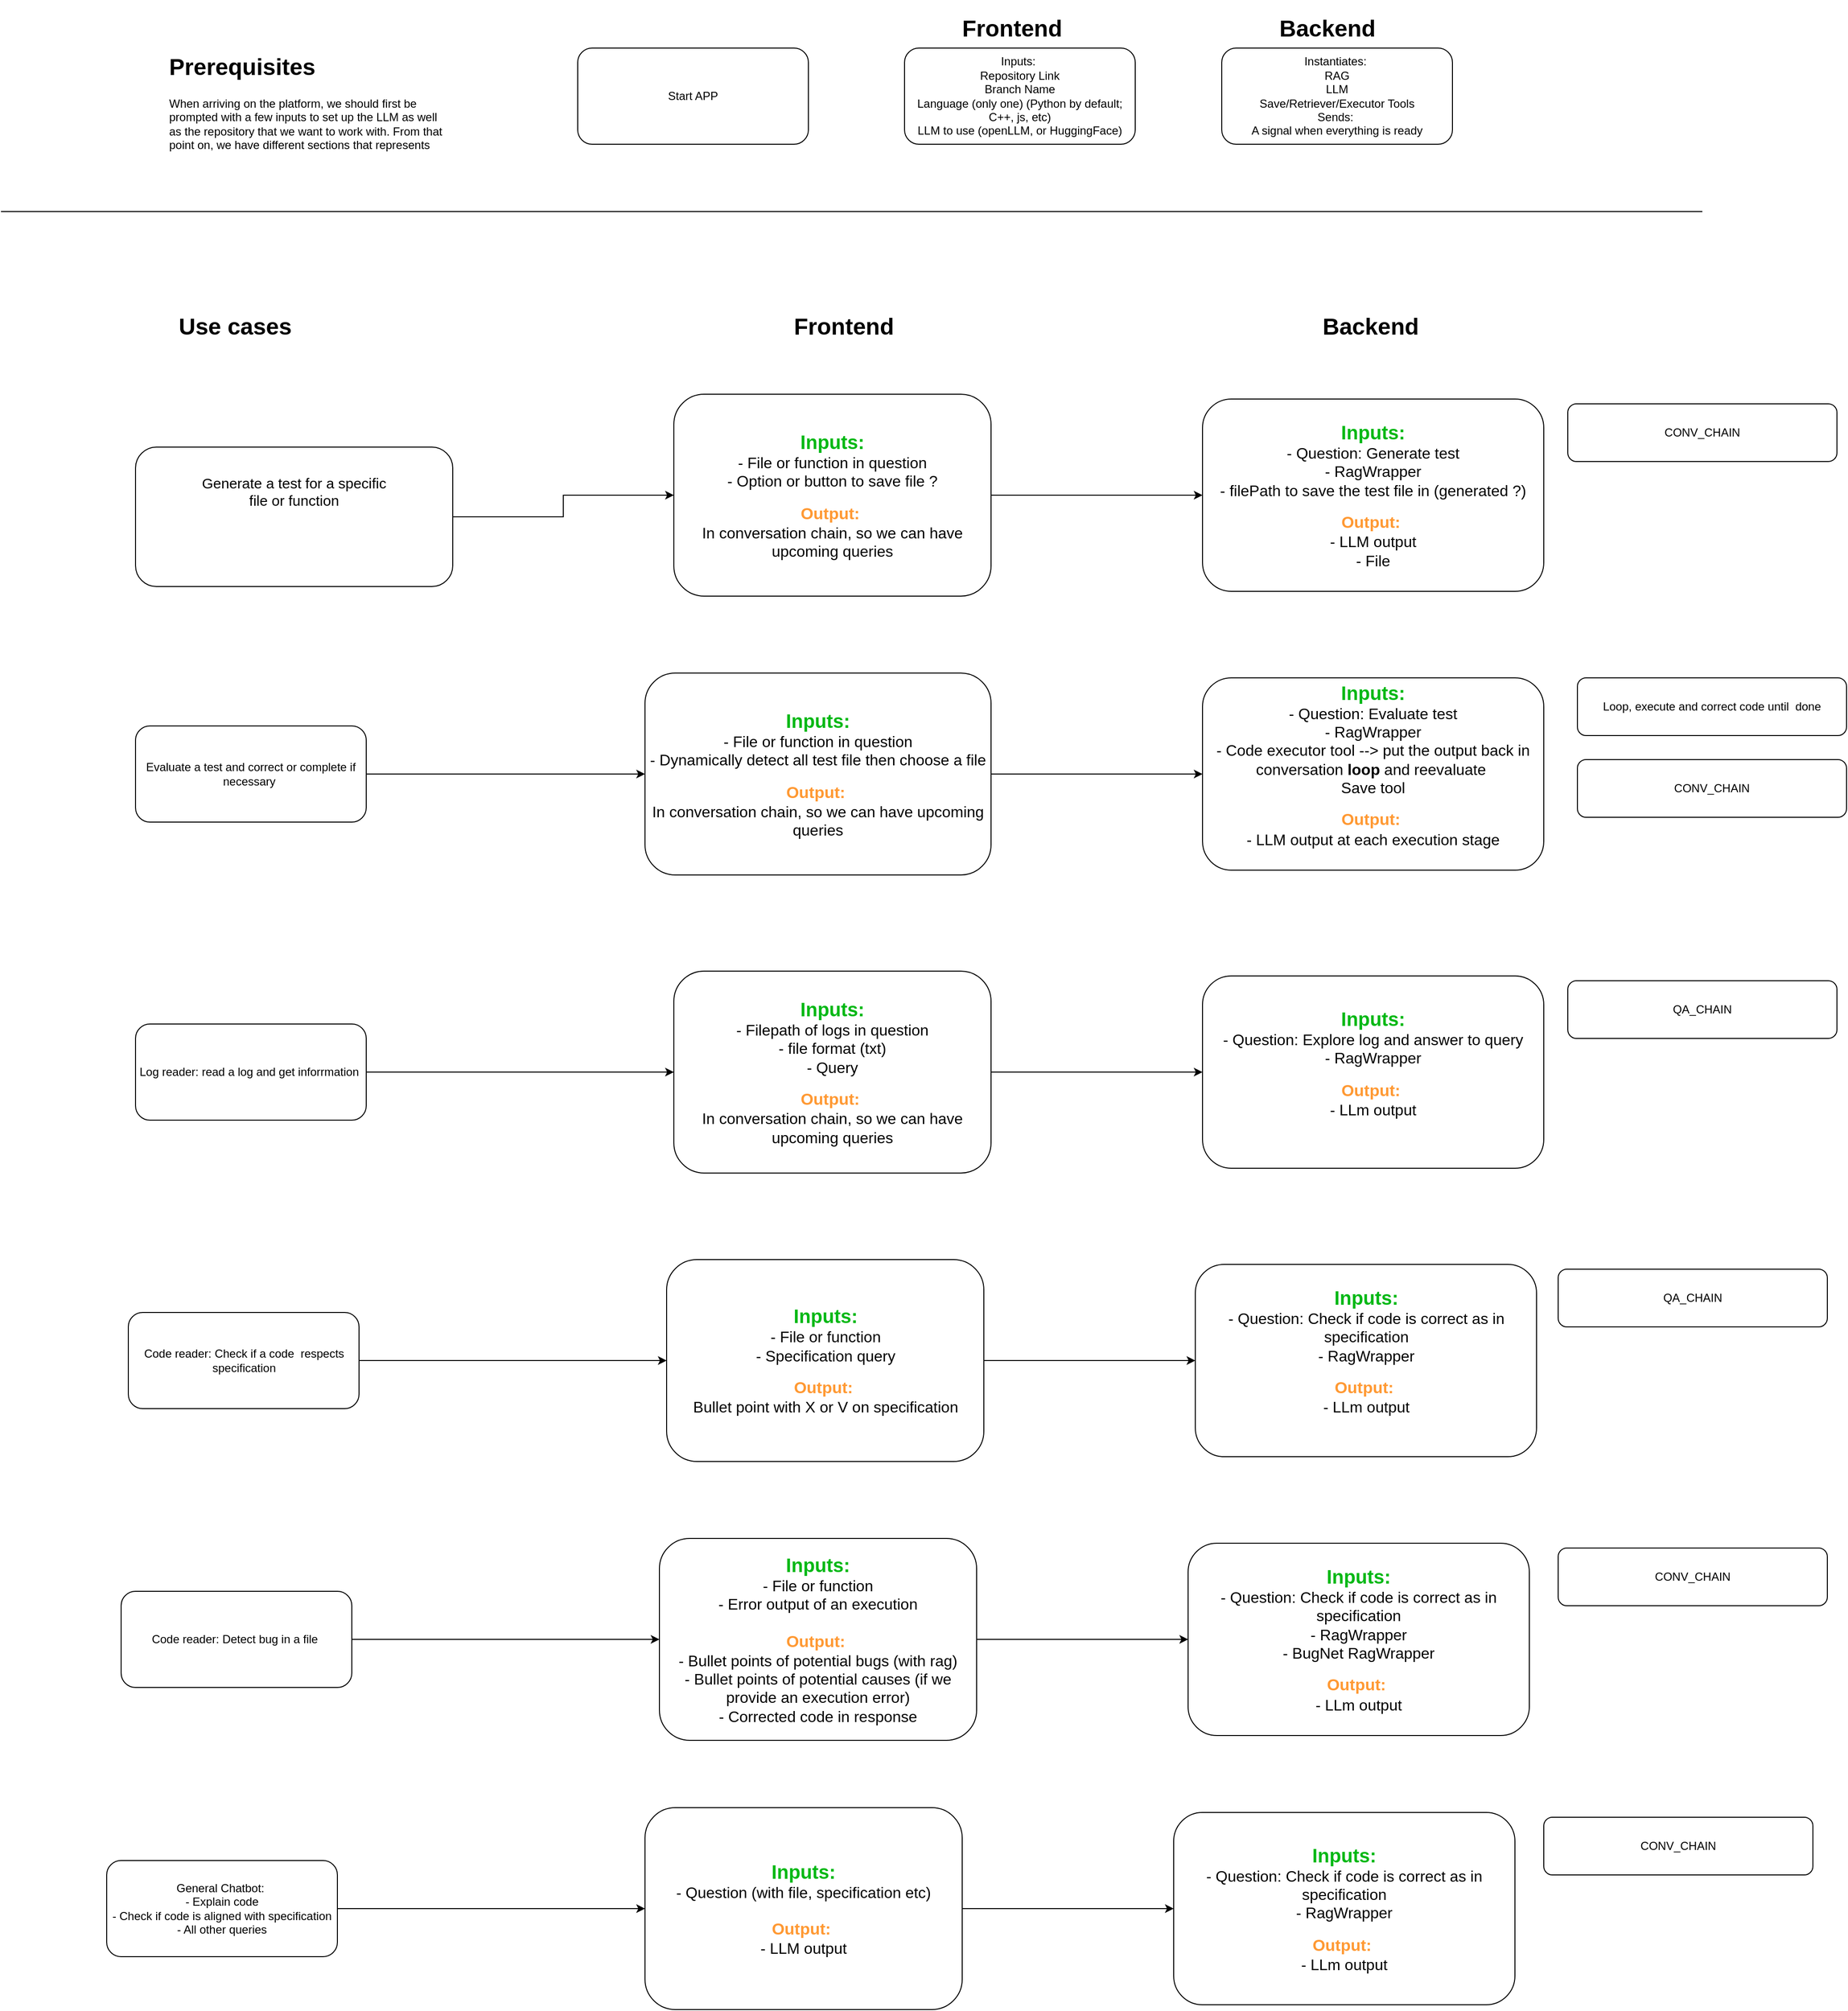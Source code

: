 <mxfile version="23.1.5" type="device">
  <diagram name="Page-1" id="fIOvvijHxLkieUXg9U--">
    <mxGraphModel dx="3811" dy="3126" grid="1" gridSize="10" guides="1" tooltips="1" connect="1" arrows="1" fold="1" page="0" pageScale="1" pageWidth="850" pageHeight="1100" math="0" shadow="0">
      <root>
        <mxCell id="0" />
        <mxCell id="1" parent="0" />
        <mxCell id="N27zKwIqAkrmRE_ig5TF-2" style="edgeStyle=orthogonalEdgeStyle;rounded=0;orthogonalLoop=1;jettySize=auto;html=1;" parent="1" source="sUPVAXe8qwxZZiAcADtu-3" target="sUPVAXe8qwxZZiAcADtu-20" edge="1">
          <mxGeometry relative="1" as="geometry" />
        </mxCell>
        <mxCell id="sUPVAXe8qwxZZiAcADtu-3" value="&lt;font style=&quot;font-size: 15px;&quot;&gt;Generate a test for a specific &lt;br&gt;file or function&lt;br&gt;&lt;/font&gt;&lt;div style=&quot;font-size: 15px;&quot;&gt;&lt;font style=&quot;font-size: 15px;&quot;&gt;&lt;br&gt;&lt;/font&gt;&lt;/div&gt;&lt;div style=&quot;font-size: 15px;&quot;&gt;&lt;span style=&quot;font-family: Calibri, sans-serif; text-align: left;&quot;&gt;&lt;font style=&quot;font-size: 15px;&quot; color=&quot;#ffffff&quot;&gt;Generate missing tests improving the code coverage (positive and negative tests)&amp;nbsp;&lt;/font&gt;&lt;/span&gt;&lt;br&gt;&lt;/div&gt;" style="rounded=1;whiteSpace=wrap;html=1;" parent="1" vertex="1">
          <mxGeometry x="20" y="-615" width="330" height="145" as="geometry" />
        </mxCell>
        <mxCell id="sUPVAXe8qwxZZiAcADtu-8" value="&lt;h1&gt;&lt;span style=&quot;background-color: initial;&quot;&gt;Use cases&lt;/span&gt;&lt;/h1&gt;" style="text;html=1;strokeColor=none;fillColor=none;spacing=5;spacingTop=-20;whiteSpace=wrap;overflow=hidden;rounded=0;" parent="1" vertex="1">
          <mxGeometry x="60" y="-760" width="130" height="40" as="geometry" />
        </mxCell>
        <mxCell id="sUPVAXe8qwxZZiAcADtu-9" value="&lt;h1&gt;&lt;span style=&quot;background-color: initial;&quot;&gt;Frontend&lt;/span&gt;&lt;/h1&gt;" style="text;html=1;strokeColor=none;fillColor=none;spacing=5;spacingTop=-20;whiteSpace=wrap;overflow=hidden;rounded=0;" parent="1" vertex="1">
          <mxGeometry x="700" y="-760" width="130" height="40" as="geometry" />
        </mxCell>
        <mxCell id="sUPVAXe8qwxZZiAcADtu-10" value="&lt;h1&gt;&lt;span style=&quot;background-color: initial;&quot;&gt;Backend&lt;/span&gt;&lt;/h1&gt;" style="text;html=1;strokeColor=none;fillColor=none;spacing=5;spacingTop=-20;whiteSpace=wrap;overflow=hidden;rounded=0;" parent="1" vertex="1">
          <mxGeometry x="1250" y="-760" width="130" height="40" as="geometry" />
        </mxCell>
        <mxCell id="sUPVAXe8qwxZZiAcADtu-12" value="&lt;h1&gt;&lt;span style=&quot;background-color: initial;&quot;&gt;Prerequisites&lt;/span&gt;&lt;/h1&gt;&lt;div&gt;&lt;span style=&quot;background-color: initial;&quot;&gt;When arriving on the platform, we should first be prompted with a few inputs to set up the LLM as well as the repository that we want to work with. From that point on, we have different sections that represents&amp;nbsp;&lt;/span&gt;&lt;/div&gt;" style="text;html=1;strokeColor=none;fillColor=none;spacing=5;spacingTop=-20;whiteSpace=wrap;overflow=hidden;rounded=0;" parent="1" vertex="1">
          <mxGeometry x="50" y="-1030" width="300" height="140" as="geometry" />
        </mxCell>
        <mxCell id="sUPVAXe8qwxZZiAcADtu-13" value="Start APP" style="rounded=1;whiteSpace=wrap;html=1;" parent="1" vertex="1">
          <mxGeometry x="480" y="-1030" width="240" height="100" as="geometry" />
        </mxCell>
        <mxCell id="sUPVAXe8qwxZZiAcADtu-14" value="Inputs:&amp;nbsp;&lt;br&gt;Repository Link&lt;br&gt;Branch Name&lt;br&gt;Language (only one) (Python by default; C++, js, etc)&lt;br&gt;LLM to use (openLLM, or HuggingFace)" style="rounded=1;whiteSpace=wrap;html=1;" parent="1" vertex="1">
          <mxGeometry x="820" y="-1030" width="240" height="100" as="geometry" />
        </mxCell>
        <mxCell id="sUPVAXe8qwxZZiAcADtu-15" value="Instantiates:&amp;nbsp;&lt;br&gt;RAG&lt;br&gt;LLM&lt;br&gt;Save/Retriever/Executor Tools&lt;br&gt;Sends:&amp;nbsp;&lt;br&gt;A signal when everything is ready" style="rounded=1;whiteSpace=wrap;html=1;" parent="1" vertex="1">
          <mxGeometry x="1150" y="-1030" width="240" height="100" as="geometry" />
        </mxCell>
        <mxCell id="sUPVAXe8qwxZZiAcADtu-16" value="&lt;h1&gt;&lt;span style=&quot;background-color: initial;&quot;&gt;Frontend&lt;/span&gt;&lt;/h1&gt;" style="text;html=1;strokeColor=none;fillColor=none;spacing=5;spacingTop=-20;whiteSpace=wrap;overflow=hidden;rounded=0;" parent="1" vertex="1">
          <mxGeometry x="875" y="-1070" width="130" height="40" as="geometry" />
        </mxCell>
        <mxCell id="sUPVAXe8qwxZZiAcADtu-17" value="&lt;h1&gt;&lt;span style=&quot;background-color: initial;&quot;&gt;Backend&lt;/span&gt;&lt;/h1&gt;" style="text;html=1;strokeColor=none;fillColor=none;spacing=5;spacingTop=-20;whiteSpace=wrap;overflow=hidden;rounded=0;" parent="1" vertex="1">
          <mxGeometry x="1205" y="-1070" width="130" height="40" as="geometry" />
        </mxCell>
        <mxCell id="sUPVAXe8qwxZZiAcADtu-18" value="" style="endArrow=none;html=1;rounded=0;" parent="1" edge="1">
          <mxGeometry width="50" height="50" relative="1" as="geometry">
            <mxPoint x="-120" y="-860" as="sourcePoint" />
            <mxPoint x="1650" y="-860" as="targetPoint" />
            <Array as="points">
              <mxPoint x="810" y="-860" />
            </Array>
          </mxGeometry>
        </mxCell>
        <mxCell id="sUPVAXe8qwxZZiAcADtu-19" value="&lt;b style=&quot;color: rgb(2, 184, 21); font-size: 20px;&quot;&gt;Inputs:&lt;br&gt;&lt;/b&gt;&lt;font style=&quot;font-size: 16px;&quot;&gt;- Question: Generate test&lt;br&gt;- RagWrapper&lt;br&gt;- filePath to save the test file in (generated ?)&lt;br&gt;&lt;/font&gt;&lt;br&gt;&lt;div style=&quot;font-size: 17px;&quot;&gt;&lt;font color=&quot;#ff9933&quot;&gt;&lt;b&gt;Output:&amp;nbsp;&lt;/b&gt;&lt;/font&gt;&lt;/div&gt;&lt;font style=&quot;font-size: 16px;&quot;&gt;- LLM output&lt;br&gt;- File&lt;/font&gt;" style="rounded=1;whiteSpace=wrap;html=1;" parent="1" vertex="1">
          <mxGeometry x="1130" y="-665" width="355" height="200" as="geometry" />
        </mxCell>
        <mxCell id="N27zKwIqAkrmRE_ig5TF-4" style="edgeStyle=orthogonalEdgeStyle;rounded=0;orthogonalLoop=1;jettySize=auto;html=1;exitX=1;exitY=0.5;exitDx=0;exitDy=0;entryX=0;entryY=0.5;entryDx=0;entryDy=0;" parent="1" source="sUPVAXe8qwxZZiAcADtu-20" target="sUPVAXe8qwxZZiAcADtu-19" edge="1">
          <mxGeometry relative="1" as="geometry" />
        </mxCell>
        <mxCell id="sUPVAXe8qwxZZiAcADtu-20" value="&lt;font color=&quot;#02b815&quot; style=&quot;font-size: 20px;&quot;&gt;&lt;b&gt;Inputs: &lt;br&gt;&lt;/b&gt;&lt;/font&gt;&lt;font style=&quot;font-size: 16px;&quot;&gt;- File or function in question&lt;/font&gt;&lt;div style=&quot;font-size: 16px;&quot;&gt;&lt;font style=&quot;font-size: 16px;&quot;&gt;- Option or button to save file ?&lt;/font&gt;&lt;/div&gt;&lt;div&gt;&lt;br&gt;&lt;/div&gt;&lt;div style=&quot;font-size: 17px;&quot;&gt;&lt;font color=&quot;#ff9933&quot; style=&quot;font-size: 17px;&quot;&gt;&lt;b&gt;Output:&amp;nbsp;&lt;/b&gt;&lt;/font&gt;&lt;/div&gt;&lt;div style=&quot;&quot;&gt;&lt;font style=&quot;font-size: 16px;&quot;&gt;In conversation chain, so we can have upcoming queries&lt;/font&gt;&lt;/div&gt;" style="rounded=1;whiteSpace=wrap;html=1;" parent="1" vertex="1">
          <mxGeometry x="580" y="-670" width="330" height="210" as="geometry" />
        </mxCell>
        <mxCell id="N27zKwIqAkrmRE_ig5TF-25" style="edgeStyle=orthogonalEdgeStyle;rounded=0;orthogonalLoop=1;jettySize=auto;html=1;" parent="1" source="N27zKwIqAkrmRE_ig5TF-26" target="N27zKwIqAkrmRE_ig5TF-29" edge="1">
          <mxGeometry relative="1" as="geometry" />
        </mxCell>
        <mxCell id="N27zKwIqAkrmRE_ig5TF-26" value="Evaluate a test and correct or complete if necessary&amp;nbsp;" style="rounded=1;whiteSpace=wrap;html=1;" parent="1" vertex="1">
          <mxGeometry x="20" y="-325" width="240" height="100" as="geometry" />
        </mxCell>
        <mxCell id="N27zKwIqAkrmRE_ig5TF-27" value="&lt;b style=&quot;color: rgb(2, 184, 21); font-size: 20px;&quot;&gt;Inputs:&lt;br&gt;&lt;/b&gt;&lt;font style=&quot;font-size: 16px;&quot;&gt;- Question: Evaluate test&lt;br&gt;- RagWrapper&lt;br&gt;- Code executor tool --&amp;gt; put the output back in conversation &lt;b&gt;loop&lt;/b&gt; and reevaluate&amp;nbsp;&lt;br&gt;Save tool&lt;br&gt;&lt;/font&gt;&lt;br&gt;&lt;div style=&quot;font-size: 17px;&quot;&gt;&lt;font color=&quot;#ff9933&quot;&gt;&lt;b&gt;Output:&amp;nbsp;&lt;/b&gt;&lt;/font&gt;&lt;/div&gt;&lt;font style=&quot;font-size: 16px;&quot;&gt;- LLM output at each execution stage&lt;br&gt;&lt;br&gt;&lt;/font&gt;" style="rounded=1;whiteSpace=wrap;html=1;" parent="1" vertex="1">
          <mxGeometry x="1130" y="-375" width="355" height="200" as="geometry" />
        </mxCell>
        <mxCell id="N27zKwIqAkrmRE_ig5TF-28" style="edgeStyle=orthogonalEdgeStyle;rounded=0;orthogonalLoop=1;jettySize=auto;html=1;exitX=1;exitY=0.5;exitDx=0;exitDy=0;entryX=0;entryY=0.5;entryDx=0;entryDy=0;" parent="1" source="N27zKwIqAkrmRE_ig5TF-29" target="N27zKwIqAkrmRE_ig5TF-27" edge="1">
          <mxGeometry relative="1" as="geometry" />
        </mxCell>
        <mxCell id="N27zKwIqAkrmRE_ig5TF-29" value="&lt;font color=&quot;#02b815&quot; style=&quot;font-size: 20px;&quot;&gt;&lt;b&gt;Inputs: &lt;br&gt;&lt;/b&gt;&lt;/font&gt;&lt;font style=&quot;font-size: 16px;&quot;&gt;- File or function in question&lt;/font&gt;&lt;div style=&quot;font-size: 16px;&quot;&gt;- Dynamically detect all test file then choose a file&lt;/div&gt;&lt;div&gt;&lt;br&gt;&lt;/div&gt;&lt;div style=&quot;font-size: 17px;&quot;&gt;&lt;font color=&quot;#ff9933&quot; style=&quot;font-size: 17px;&quot;&gt;&lt;b&gt;Output:&amp;nbsp;&lt;/b&gt;&lt;/font&gt;&lt;/div&gt;&lt;div style=&quot;&quot;&gt;&lt;font style=&quot;font-size: 16px;&quot;&gt;In conversation chain, so we can have upcoming queries&lt;/font&gt;&lt;/div&gt;" style="rounded=1;whiteSpace=wrap;html=1;" parent="1" vertex="1">
          <mxGeometry x="550" y="-380" width="360" height="210" as="geometry" />
        </mxCell>
        <mxCell id="N27zKwIqAkrmRE_ig5TF-30" style="edgeStyle=orthogonalEdgeStyle;rounded=0;orthogonalLoop=1;jettySize=auto;html=1;" parent="1" source="N27zKwIqAkrmRE_ig5TF-31" target="N27zKwIqAkrmRE_ig5TF-34" edge="1">
          <mxGeometry relative="1" as="geometry" />
        </mxCell>
        <mxCell id="N27zKwIqAkrmRE_ig5TF-31" value="Log reader: read a log and get inforrmation&amp;nbsp;" style="rounded=1;whiteSpace=wrap;html=1;" parent="1" vertex="1">
          <mxGeometry x="20" y="-15" width="240" height="100" as="geometry" />
        </mxCell>
        <mxCell id="N27zKwIqAkrmRE_ig5TF-32" value="&lt;b style=&quot;color: rgb(2, 184, 21); font-size: 20px;&quot;&gt;Inputs:&lt;br&gt;&lt;/b&gt;&lt;font style=&quot;font-size: 16px;&quot;&gt;- Question: Explore log and answer to query&lt;br&gt;- RagWrapper&lt;br&gt;&lt;/font&gt;&lt;br&gt;&lt;div style=&quot;font-size: 17px;&quot;&gt;&lt;font color=&quot;#ff9933&quot;&gt;&lt;b&gt;Output:&amp;nbsp;&lt;/b&gt;&lt;/font&gt;&lt;/div&gt;&lt;font style=&quot;font-size: 16px;&quot;&gt;- LLm output&lt;br&gt;&lt;br&gt;&lt;/font&gt;" style="rounded=1;whiteSpace=wrap;html=1;" parent="1" vertex="1">
          <mxGeometry x="1130" y="-65" width="355" height="200" as="geometry" />
        </mxCell>
        <mxCell id="N27zKwIqAkrmRE_ig5TF-33" style="edgeStyle=orthogonalEdgeStyle;rounded=0;orthogonalLoop=1;jettySize=auto;html=1;exitX=1;exitY=0.5;exitDx=0;exitDy=0;entryX=0;entryY=0.5;entryDx=0;entryDy=0;" parent="1" source="N27zKwIqAkrmRE_ig5TF-34" target="N27zKwIqAkrmRE_ig5TF-32" edge="1">
          <mxGeometry relative="1" as="geometry" />
        </mxCell>
        <mxCell id="N27zKwIqAkrmRE_ig5TF-34" value="&lt;font color=&quot;#02b815&quot; style=&quot;font-size: 20px;&quot;&gt;&lt;b&gt;Inputs: &lt;br&gt;&lt;/b&gt;&lt;/font&gt;&lt;font style=&quot;font-size: 16px;&quot;&gt;- Filepath of logs in question&lt;br&gt;- file format (txt)&lt;br&gt;- Query&lt;br&gt;&lt;/font&gt;&lt;div&gt;&lt;br&gt;&lt;/div&gt;&lt;div style=&quot;font-size: 17px;&quot;&gt;&lt;font color=&quot;#ff9933&quot; style=&quot;font-size: 17px;&quot;&gt;&lt;b&gt;Output:&amp;nbsp;&lt;/b&gt;&lt;/font&gt;&lt;/div&gt;&lt;div style=&quot;&quot;&gt;&lt;font style=&quot;font-size: 16px;&quot;&gt;In conversation chain, so we can have upcoming queries&lt;/font&gt;&lt;/div&gt;" style="rounded=1;whiteSpace=wrap;html=1;" parent="1" vertex="1">
          <mxGeometry x="580" y="-70" width="330" height="210" as="geometry" />
        </mxCell>
        <mxCell id="N27zKwIqAkrmRE_ig5TF-35" style="edgeStyle=orthogonalEdgeStyle;rounded=0;orthogonalLoop=1;jettySize=auto;html=1;" parent="1" source="N27zKwIqAkrmRE_ig5TF-36" target="N27zKwIqAkrmRE_ig5TF-39" edge="1">
          <mxGeometry relative="1" as="geometry" />
        </mxCell>
        <mxCell id="N27zKwIqAkrmRE_ig5TF-36" value="Code reader: Check if a code&amp;nbsp; respects specification" style="rounded=1;whiteSpace=wrap;html=1;" parent="1" vertex="1">
          <mxGeometry x="12.5" y="285" width="240" height="100" as="geometry" />
        </mxCell>
        <mxCell id="N27zKwIqAkrmRE_ig5TF-37" value="&lt;b style=&quot;color: rgb(2, 184, 21); font-size: 20px;&quot;&gt;Inputs:&lt;br&gt;&lt;/b&gt;&lt;font style=&quot;font-size: 16px;&quot;&gt;- Question: Check if code is correct as in specification&lt;br&gt;- RagWrapper&lt;br&gt;&lt;/font&gt;&lt;br&gt;&lt;div style=&quot;font-size: 17px;&quot;&gt;&lt;font color=&quot;#ff9933&quot;&gt;&lt;b&gt;Output:&amp;nbsp;&lt;/b&gt;&lt;/font&gt;&lt;/div&gt;&lt;font style=&quot;font-size: 16px;&quot;&gt;- LLm output&lt;br&gt;&lt;br&gt;&lt;/font&gt;" style="rounded=1;whiteSpace=wrap;html=1;" parent="1" vertex="1">
          <mxGeometry x="1122.5" y="235" width="355" height="200" as="geometry" />
        </mxCell>
        <mxCell id="N27zKwIqAkrmRE_ig5TF-38" style="edgeStyle=orthogonalEdgeStyle;rounded=0;orthogonalLoop=1;jettySize=auto;html=1;exitX=1;exitY=0.5;exitDx=0;exitDy=0;entryX=0;entryY=0.5;entryDx=0;entryDy=0;" parent="1" source="N27zKwIqAkrmRE_ig5TF-39" target="N27zKwIqAkrmRE_ig5TF-37" edge="1">
          <mxGeometry relative="1" as="geometry" />
        </mxCell>
        <mxCell id="N27zKwIqAkrmRE_ig5TF-39" value="&lt;font color=&quot;#02b815&quot; style=&quot;font-size: 20px;&quot;&gt;&lt;b&gt;Inputs: &lt;br&gt;&lt;/b&gt;&lt;/font&gt;&lt;font style=&quot;font-size: 16px;&quot;&gt;- File or function&lt;br&gt;- Specification query&lt;br&gt;&lt;/font&gt;&lt;div&gt;&lt;br&gt;&lt;/div&gt;&lt;div style=&quot;font-size: 17px;&quot;&gt;&lt;font color=&quot;#ff9933&quot; style=&quot;font-size: 17px;&quot;&gt;&lt;b&gt;Output:&amp;nbsp;&lt;/b&gt;&lt;/font&gt;&lt;/div&gt;&lt;div style=&quot;&quot;&gt;&lt;span style=&quot;font-size: 16px;&quot;&gt;Bullet point with X or V on specification&lt;/span&gt;&lt;/div&gt;" style="rounded=1;whiteSpace=wrap;html=1;" parent="1" vertex="1">
          <mxGeometry x="572.5" y="230" width="330" height="210" as="geometry" />
        </mxCell>
        <mxCell id="N27zKwIqAkrmRE_ig5TF-41" style="edgeStyle=orthogonalEdgeStyle;rounded=0;orthogonalLoop=1;jettySize=auto;html=1;" parent="1" source="N27zKwIqAkrmRE_ig5TF-42" target="N27zKwIqAkrmRE_ig5TF-45" edge="1">
          <mxGeometry relative="1" as="geometry" />
        </mxCell>
        <mxCell id="N27zKwIqAkrmRE_ig5TF-42" value="Code reader: Detect bug in a file&amp;nbsp;" style="rounded=1;whiteSpace=wrap;html=1;" parent="1" vertex="1">
          <mxGeometry x="5" y="575" width="240" height="100" as="geometry" />
        </mxCell>
        <mxCell id="N27zKwIqAkrmRE_ig5TF-43" value="&lt;b style=&quot;color: rgb(2, 184, 21); font-size: 20px;&quot;&gt;Inputs:&lt;br&gt;&lt;/b&gt;&lt;font style=&quot;font-size: 16px;&quot;&gt;- Question: Check if code is correct as in specification&lt;br&gt;- RagWrapper&lt;br&gt;- BugNet RagWrapper&lt;br&gt;&lt;/font&gt;&lt;br&gt;&lt;div style=&quot;font-size: 17px;&quot;&gt;&lt;font color=&quot;#ff9933&quot;&gt;&lt;b&gt;Output:&amp;nbsp;&lt;/b&gt;&lt;/font&gt;&lt;/div&gt;&lt;font style=&quot;font-size: 16px;&quot;&gt;- LLm output&lt;br&gt;&lt;/font&gt;" style="rounded=1;whiteSpace=wrap;html=1;" parent="1" vertex="1">
          <mxGeometry x="1115" y="525" width="355" height="200" as="geometry" />
        </mxCell>
        <mxCell id="N27zKwIqAkrmRE_ig5TF-44" style="edgeStyle=orthogonalEdgeStyle;rounded=0;orthogonalLoop=1;jettySize=auto;html=1;exitX=1;exitY=0.5;exitDx=0;exitDy=0;entryX=0;entryY=0.5;entryDx=0;entryDy=0;" parent="1" source="N27zKwIqAkrmRE_ig5TF-45" target="N27zKwIqAkrmRE_ig5TF-43" edge="1">
          <mxGeometry relative="1" as="geometry" />
        </mxCell>
        <mxCell id="N27zKwIqAkrmRE_ig5TF-45" value="&lt;font color=&quot;#02b815&quot; style=&quot;font-size: 20px;&quot;&gt;&lt;b&gt;Inputs: &lt;br&gt;&lt;/b&gt;&lt;/font&gt;&lt;font style=&quot;font-size: 16px;&quot;&gt;- File or function&lt;br&gt;- Error output of an execution&lt;br&gt;&lt;br&gt;&lt;/font&gt;&lt;div style=&quot;font-size: 17px;&quot;&gt;&lt;font color=&quot;#ff9933&quot; style=&quot;font-size: 17px;&quot;&gt;&lt;b&gt;Output:&amp;nbsp;&lt;/b&gt;&lt;/font&gt;&lt;/div&gt;&lt;div style=&quot;&quot;&gt;&lt;span style=&quot;font-size: 16px;&quot;&gt;- Bullet points of potential bugs (with rag)&lt;/span&gt;&lt;/div&gt;&lt;div style=&quot;&quot;&gt;&lt;span style=&quot;font-size: 16px;&quot;&gt;- Bullet points of potential causes (if we provide an execution error)&lt;/span&gt;&lt;/div&gt;&lt;div style=&quot;&quot;&gt;&lt;span style=&quot;font-size: 16px;&quot;&gt;- Corrected code in response&lt;/span&gt;&lt;/div&gt;" style="rounded=1;whiteSpace=wrap;html=1;" parent="1" vertex="1">
          <mxGeometry x="565" y="520" width="330" height="210" as="geometry" />
        </mxCell>
        <mxCell id="N27zKwIqAkrmRE_ig5TF-48" value="Loop, execute and correct code until&amp;nbsp; done" style="rounded=1;whiteSpace=wrap;html=1;" parent="1" vertex="1">
          <mxGeometry x="1520" y="-375" width="280" height="60" as="geometry" />
        </mxCell>
        <mxCell id="N27zKwIqAkrmRE_ig5TF-49" value="CONV_CHAIN" style="rounded=1;whiteSpace=wrap;html=1;" parent="1" vertex="1">
          <mxGeometry x="1500" y="530" width="280" height="60" as="geometry" />
        </mxCell>
        <mxCell id="N27zKwIqAkrmRE_ig5TF-50" value="CONV_CHAIN" style="rounded=1;whiteSpace=wrap;html=1;" parent="1" vertex="1">
          <mxGeometry x="1520" y="-290" width="280" height="60" as="geometry" />
        </mxCell>
        <mxCell id="N27zKwIqAkrmRE_ig5TF-51" value="QA_CHAIN" style="rounded=1;whiteSpace=wrap;html=1;" parent="1" vertex="1">
          <mxGeometry x="1500" y="240" width="280" height="60" as="geometry" />
        </mxCell>
        <mxCell id="N27zKwIqAkrmRE_ig5TF-52" style="edgeStyle=orthogonalEdgeStyle;rounded=0;orthogonalLoop=1;jettySize=auto;html=1;exitX=0.5;exitY=1;exitDx=0;exitDy=0;" parent="1" source="N27zKwIqAkrmRE_ig5TF-49" target="N27zKwIqAkrmRE_ig5TF-49" edge="1">
          <mxGeometry relative="1" as="geometry" />
        </mxCell>
        <mxCell id="N27zKwIqAkrmRE_ig5TF-53" value="QA_CHAIN" style="rounded=1;whiteSpace=wrap;html=1;" parent="1" vertex="1">
          <mxGeometry x="1510" y="-60" width="280" height="60" as="geometry" />
        </mxCell>
        <mxCell id="N27zKwIqAkrmRE_ig5TF-54" value="CONV_CHAIN" style="rounded=1;whiteSpace=wrap;html=1;" parent="1" vertex="1">
          <mxGeometry x="1510" y="-660" width="280" height="60" as="geometry" />
        </mxCell>
        <mxCell id="wYpFW-D5isLESgXcwUdo-1" style="edgeStyle=orthogonalEdgeStyle;rounded=0;orthogonalLoop=1;jettySize=auto;html=1;" edge="1" parent="1" source="wYpFW-D5isLESgXcwUdo-2" target="wYpFW-D5isLESgXcwUdo-5">
          <mxGeometry relative="1" as="geometry" />
        </mxCell>
        <mxCell id="wYpFW-D5isLESgXcwUdo-2" value="General Chatbot:&amp;nbsp;&lt;br&gt;- Explain code&lt;br&gt;- Check if code is aligned with specification&lt;br&gt;- All other queries" style="rounded=1;whiteSpace=wrap;html=1;" vertex="1" parent="1">
          <mxGeometry x="-10" y="855" width="240" height="100" as="geometry" />
        </mxCell>
        <mxCell id="wYpFW-D5isLESgXcwUdo-3" value="&lt;b style=&quot;color: rgb(2, 184, 21); font-size: 20px;&quot;&gt;Inputs:&lt;br&gt;&lt;/b&gt;&lt;font style=&quot;font-size: 16px;&quot;&gt;- Question: Check if code is correct as in specification&lt;br&gt;- RagWrapper&lt;br&gt;&lt;/font&gt;&lt;br&gt;&lt;div style=&quot;font-size: 17px;&quot;&gt;&lt;font color=&quot;#ff9933&quot;&gt;&lt;b&gt;Output:&amp;nbsp;&lt;/b&gt;&lt;/font&gt;&lt;/div&gt;&lt;font style=&quot;font-size: 16px;&quot;&gt;- LLm output&lt;br&gt;&lt;/font&gt;" style="rounded=1;whiteSpace=wrap;html=1;" vertex="1" parent="1">
          <mxGeometry x="1100" y="805" width="355" height="200" as="geometry" />
        </mxCell>
        <mxCell id="wYpFW-D5isLESgXcwUdo-4" style="edgeStyle=orthogonalEdgeStyle;rounded=0;orthogonalLoop=1;jettySize=auto;html=1;exitX=1;exitY=0.5;exitDx=0;exitDy=0;entryX=0;entryY=0.5;entryDx=0;entryDy=0;" edge="1" parent="1" source="wYpFW-D5isLESgXcwUdo-5" target="wYpFW-D5isLESgXcwUdo-3">
          <mxGeometry relative="1" as="geometry" />
        </mxCell>
        <mxCell id="wYpFW-D5isLESgXcwUdo-5" value="&lt;font color=&quot;#02b815&quot; style=&quot;font-size: 20px;&quot;&gt;&lt;b&gt;Inputs: &lt;br&gt;&lt;/b&gt;&lt;/font&gt;&lt;font style=&quot;font-size: 16px;&quot;&gt;- Question (with file, specification etc)&lt;br&gt;&lt;br&gt;&lt;/font&gt;&lt;div style=&quot;font-size: 17px;&quot;&gt;&lt;font color=&quot;#ff9933&quot; style=&quot;font-size: 17px;&quot;&gt;&lt;b&gt;Output:&amp;nbsp;&lt;/b&gt;&lt;/font&gt;&lt;/div&gt;&lt;div style=&quot;&quot;&gt;&lt;span style=&quot;font-size: 16px;&quot;&gt;- LLM output&lt;br&gt;&lt;/span&gt;&lt;/div&gt;" style="rounded=1;whiteSpace=wrap;html=1;" vertex="1" parent="1">
          <mxGeometry x="550" y="800" width="330" height="210" as="geometry" />
        </mxCell>
        <mxCell id="wYpFW-D5isLESgXcwUdo-6" value="CONV_CHAIN" style="rounded=1;whiteSpace=wrap;html=1;" vertex="1" parent="1">
          <mxGeometry x="1485" y="810" width="280" height="60" as="geometry" />
        </mxCell>
        <mxCell id="wYpFW-D5isLESgXcwUdo-7" style="edgeStyle=orthogonalEdgeStyle;rounded=0;orthogonalLoop=1;jettySize=auto;html=1;exitX=0.5;exitY=1;exitDx=0;exitDy=0;" edge="1" parent="1" source="wYpFW-D5isLESgXcwUdo-6" target="wYpFW-D5isLESgXcwUdo-6">
          <mxGeometry relative="1" as="geometry" />
        </mxCell>
      </root>
    </mxGraphModel>
  </diagram>
</mxfile>
